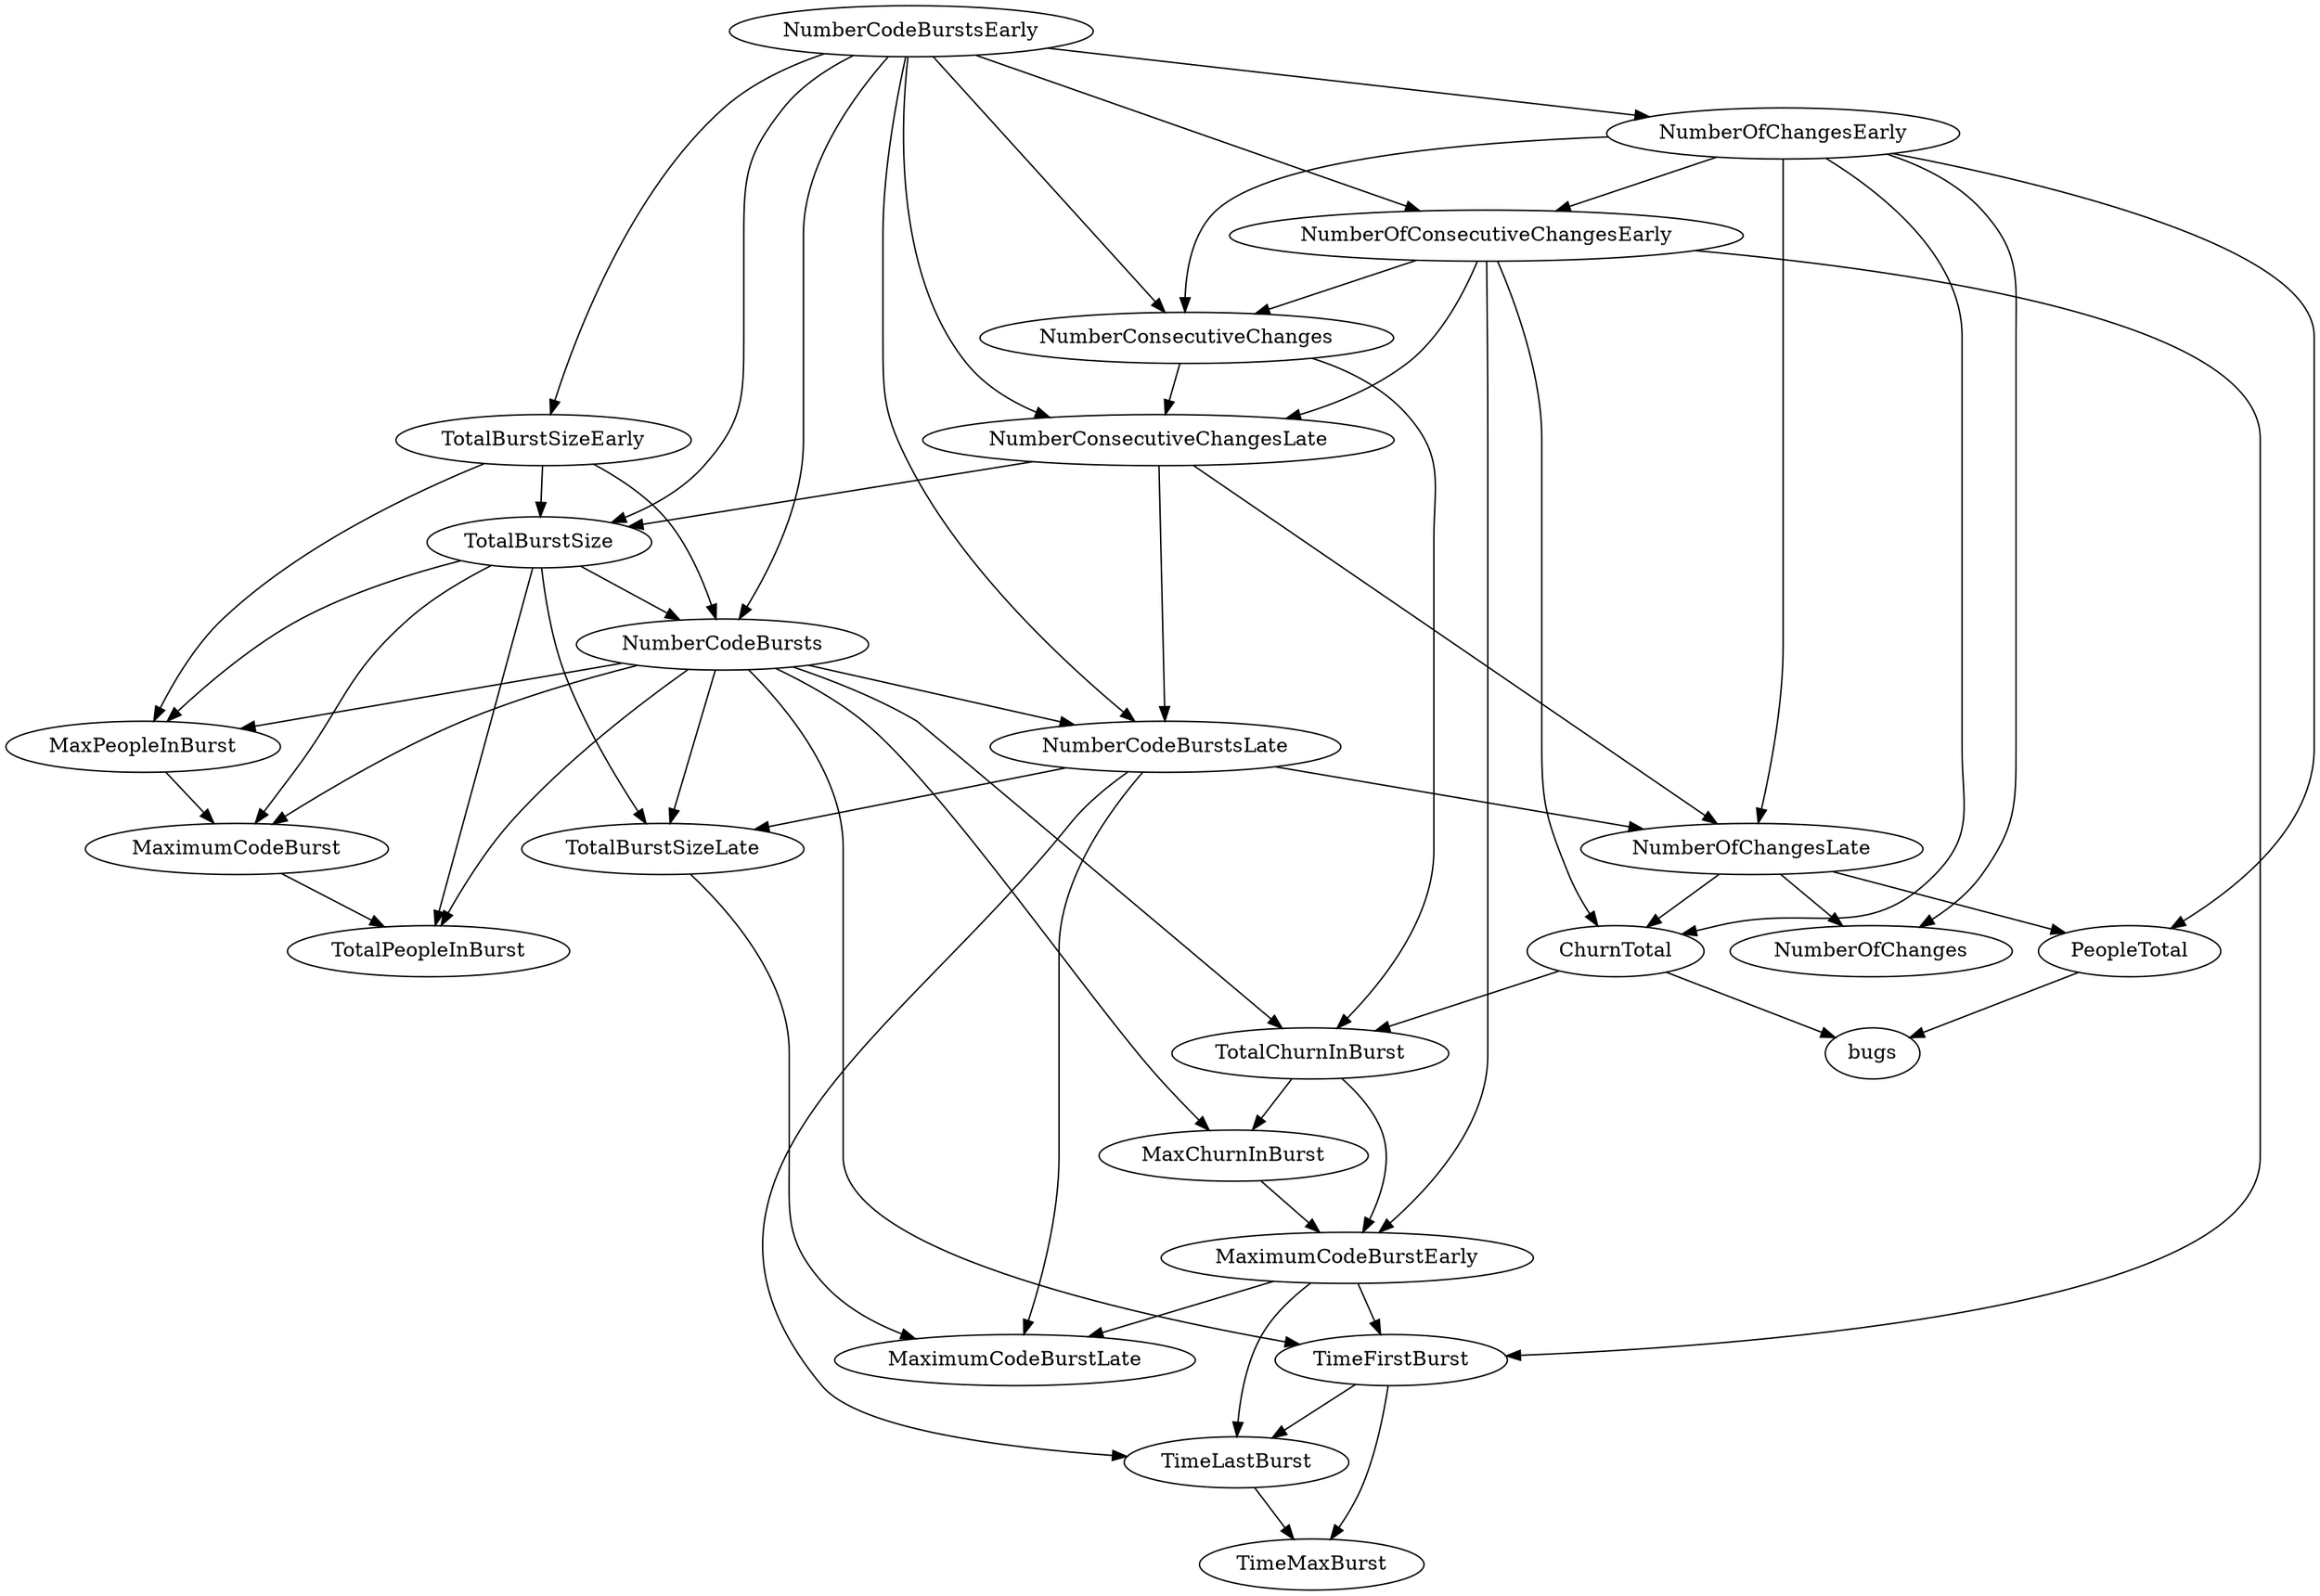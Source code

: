 digraph {
   TotalPeopleInBurst;
   MaximumCodeBurstLate;
   NumberOfChanges;
   MaxPeopleInBurst;
   TotalBurstSizeLate;
   NumberCodeBurstsLate;
   NumberOfChangesLate;
   NumberOfChangesEarly;
   MaxChurnInBurst;
   MaximumCodeBurstEarly;
   NumberCodeBurstsEarly;
   TimeFirstBurst;
   TotalChurnInBurst;
   ChurnTotal;
   MaximumCodeBurst;
   NumberOfConsecutiveChangesEarly;
   NumberConsecutiveChangesLate;
   TotalBurstSizeEarly;
   TotalBurstSize;
   TimeMaxBurst;
   NumberConsecutiveChanges;
   TimeLastBurst;
   NumberCodeBursts;
   PeopleTotal;
   bugs;
   MaxPeopleInBurst -> MaximumCodeBurst;
   TotalBurstSizeLate -> MaximumCodeBurstLate;
   NumberCodeBurstsLate -> MaximumCodeBurstLate;
   NumberCodeBurstsLate -> TotalBurstSizeLate;
   NumberCodeBurstsLate -> NumberOfChangesLate;
   NumberCodeBurstsLate -> TimeLastBurst;
   NumberOfChangesLate -> NumberOfChanges;
   NumberOfChangesLate -> ChurnTotal;
   NumberOfChangesLate -> PeopleTotal;
   NumberOfChangesEarly -> NumberOfChanges;
   NumberOfChangesEarly -> NumberOfChangesLate;
   NumberOfChangesEarly -> ChurnTotal;
   NumberOfChangesEarly -> NumberOfConsecutiveChangesEarly;
   NumberOfChangesEarly -> NumberConsecutiveChanges;
   NumberOfChangesEarly -> PeopleTotal;
   MaxChurnInBurst -> MaximumCodeBurstEarly;
   MaximumCodeBurstEarly -> MaximumCodeBurstLate;
   MaximumCodeBurstEarly -> TimeFirstBurst;
   MaximumCodeBurstEarly -> TimeLastBurst;
   NumberCodeBurstsEarly -> NumberCodeBurstsLate;
   NumberCodeBurstsEarly -> NumberOfChangesEarly;
   NumberCodeBurstsEarly -> NumberOfConsecutiveChangesEarly;
   NumberCodeBurstsEarly -> NumberConsecutiveChangesLate;
   NumberCodeBurstsEarly -> TotalBurstSizeEarly;
   NumberCodeBurstsEarly -> TotalBurstSize;
   NumberCodeBurstsEarly -> NumberConsecutiveChanges;
   NumberCodeBurstsEarly -> NumberCodeBursts;
   TimeFirstBurst -> TimeMaxBurst;
   TimeFirstBurst -> TimeLastBurst;
   TotalChurnInBurst -> MaxChurnInBurst;
   TotalChurnInBurst -> MaximumCodeBurstEarly;
   ChurnTotal -> TotalChurnInBurst;
   ChurnTotal -> bugs;
   MaximumCodeBurst -> TotalPeopleInBurst;
   NumberOfConsecutiveChangesEarly -> MaximumCodeBurstEarly;
   NumberOfConsecutiveChangesEarly -> TimeFirstBurst;
   NumberOfConsecutiveChangesEarly -> ChurnTotal;
   NumberOfConsecutiveChangesEarly -> NumberConsecutiveChangesLate;
   NumberOfConsecutiveChangesEarly -> NumberConsecutiveChanges;
   NumberConsecutiveChangesLate -> NumberCodeBurstsLate;
   NumberConsecutiveChangesLate -> NumberOfChangesLate;
   NumberConsecutiveChangesLate -> TotalBurstSize;
   TotalBurstSizeEarly -> MaxPeopleInBurst;
   TotalBurstSizeEarly -> TotalBurstSize;
   TotalBurstSizeEarly -> NumberCodeBursts;
   TotalBurstSize -> TotalPeopleInBurst;
   TotalBurstSize -> MaxPeopleInBurst;
   TotalBurstSize -> TotalBurstSizeLate;
   TotalBurstSize -> MaximumCodeBurst;
   TotalBurstSize -> NumberCodeBursts;
   NumberConsecutiveChanges -> TotalChurnInBurst;
   NumberConsecutiveChanges -> NumberConsecutiveChangesLate;
   TimeLastBurst -> TimeMaxBurst;
   NumberCodeBursts -> TotalPeopleInBurst;
   NumberCodeBursts -> MaxPeopleInBurst;
   NumberCodeBursts -> TotalBurstSizeLate;
   NumberCodeBursts -> NumberCodeBurstsLate;
   NumberCodeBursts -> MaxChurnInBurst;
   NumberCodeBursts -> TimeFirstBurst;
   NumberCodeBursts -> TotalChurnInBurst;
   NumberCodeBursts -> MaximumCodeBurst;
   PeopleTotal -> bugs;
}
